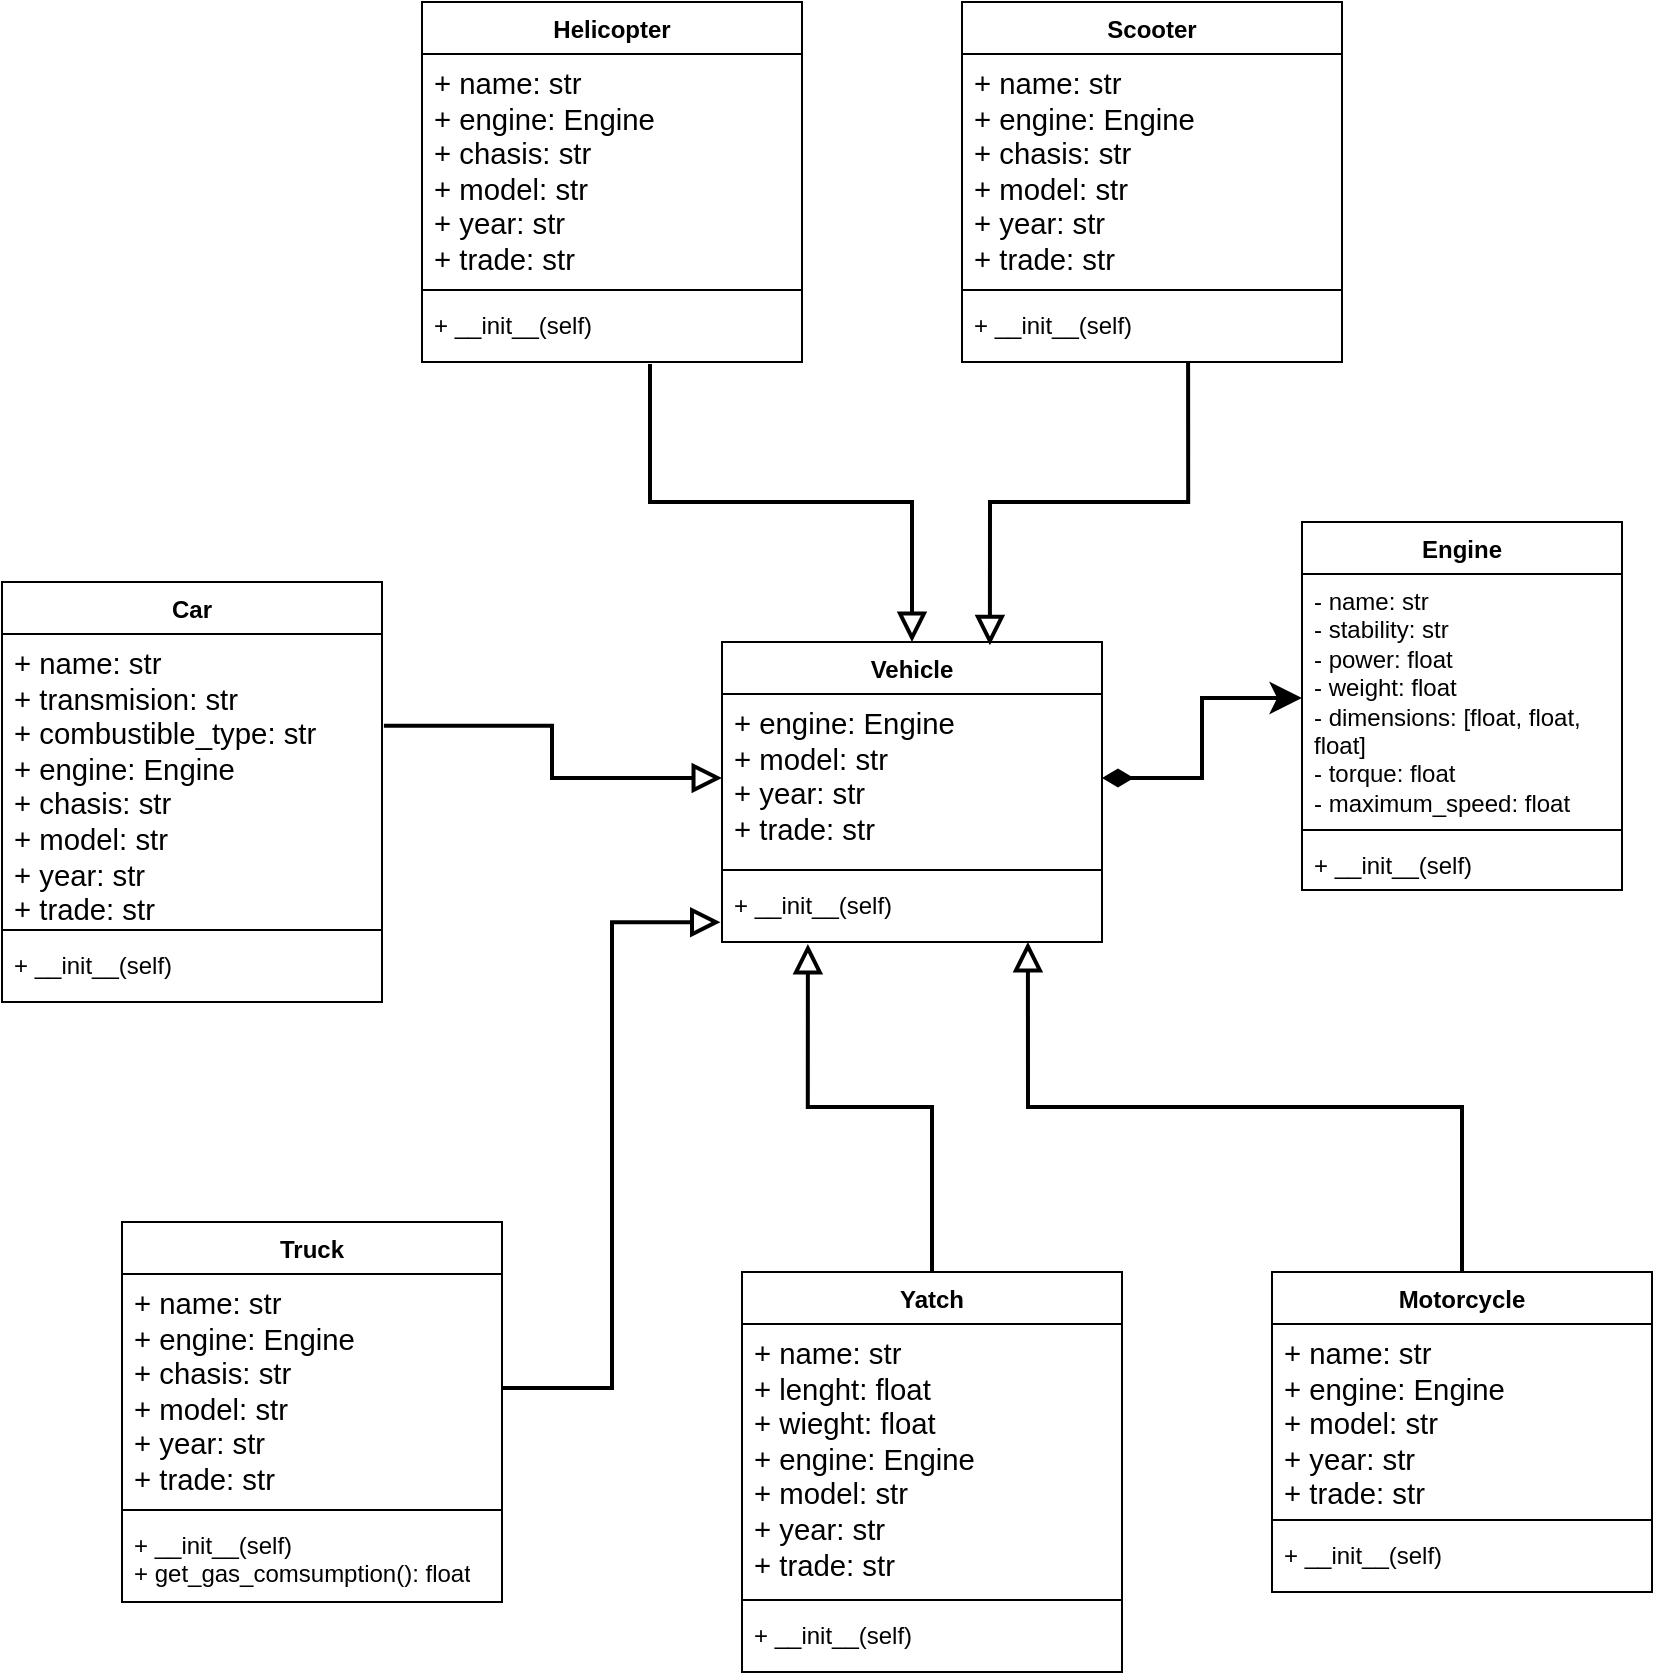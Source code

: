 <mxfile version="24.2.3" type="github">
  <diagram name="Página-1" id="eedE-8vt8fwJeMrb7Yjk">
    <mxGraphModel dx="1707" dy="1637" grid="1" gridSize="10" guides="1" tooltips="1" connect="1" arrows="1" fold="1" page="1" pageScale="1" pageWidth="827" pageHeight="1169" math="0" shadow="0">
      <root>
        <mxCell id="0" />
        <mxCell id="1" parent="0" />
        <mxCell id="3gyT0xV3nA0QMdRELgvz-1" value="Engine" style="swimlane;fontStyle=1;align=center;verticalAlign=top;childLayout=stackLayout;horizontal=1;startSize=26;horizontalStack=0;resizeParent=1;resizeParentMax=0;resizeLast=0;collapsible=1;marginBottom=0;whiteSpace=wrap;html=1;" parent="1" vertex="1">
          <mxGeometry x="630" y="40" width="160" height="184" as="geometry" />
        </mxCell>
        <mxCell id="3gyT0xV3nA0QMdRELgvz-2" value="- name: str&lt;div&gt;-&amp;nbsp;&lt;span style=&quot;background-color: initial;&quot;&gt;stability: str&lt;/span&gt;&lt;/div&gt;&lt;div&gt;&lt;span style=&quot;background-color: initial;&quot;&gt;- power: float&lt;/span&gt;&lt;/div&gt;&lt;div&gt;&lt;span style=&quot;background-color: initial;&quot;&gt;- weight: float&lt;/span&gt;&lt;/div&gt;&lt;div&gt;&lt;span style=&quot;background-color: initial;&quot;&gt;- dimensions: [float, float, float]&lt;/span&gt;&lt;/div&gt;&lt;div&gt;&lt;span style=&quot;background-color: initial;&quot;&gt;- torque: float&lt;/span&gt;&lt;/div&gt;&lt;div&gt;&lt;span style=&quot;background-color: initial;&quot;&gt;- maximum_speed: float&lt;/span&gt;&lt;/div&gt;&lt;p class=&quot;MsoNormal&quot;&gt;&lt;span lang=&quot;ES-CO&quot;&gt;&lt;/span&gt;&lt;/p&gt;&lt;div&gt;&lt;br&gt;&lt;div&gt;&lt;br&gt;&lt;/div&gt;&lt;/div&gt;" style="text;strokeColor=none;fillColor=none;align=left;verticalAlign=top;spacingLeft=4;spacingRight=4;overflow=hidden;rotatable=0;points=[[0,0.5],[1,0.5]];portConstraint=eastwest;whiteSpace=wrap;html=1;" parent="3gyT0xV3nA0QMdRELgvz-1" vertex="1">
          <mxGeometry y="26" width="160" height="124" as="geometry" />
        </mxCell>
        <mxCell id="3gyT0xV3nA0QMdRELgvz-3" value="" style="line;strokeWidth=1;fillColor=none;align=left;verticalAlign=middle;spacingTop=-1;spacingLeft=3;spacingRight=3;rotatable=0;labelPosition=right;points=[];portConstraint=eastwest;strokeColor=inherit;" parent="3gyT0xV3nA0QMdRELgvz-1" vertex="1">
          <mxGeometry y="150" width="160" height="8" as="geometry" />
        </mxCell>
        <mxCell id="3gyT0xV3nA0QMdRELgvz-4" value="+ __init__(self)" style="text;strokeColor=none;fillColor=none;align=left;verticalAlign=top;spacingLeft=4;spacingRight=4;overflow=hidden;rotatable=0;points=[[0,0.5],[1,0.5]];portConstraint=eastwest;whiteSpace=wrap;html=1;" parent="3gyT0xV3nA0QMdRELgvz-1" vertex="1">
          <mxGeometry y="158" width="160" height="26" as="geometry" />
        </mxCell>
        <mxCell id="3gyT0xV3nA0QMdRELgvz-5" value="Vehicle" style="swimlane;fontStyle=1;align=center;verticalAlign=top;childLayout=stackLayout;horizontal=1;startSize=26;horizontalStack=0;resizeParent=1;resizeParentMax=0;resizeLast=0;collapsible=1;marginBottom=0;whiteSpace=wrap;html=1;direction=east;" parent="1" vertex="1">
          <mxGeometry x="340" y="100" width="190" height="150" as="geometry">
            <mxRectangle x="200" y="150" width="80" height="30" as="alternateBounds" />
          </mxGeometry>
        </mxCell>
        <mxCell id="3gyT0xV3nA0QMdRELgvz-6" value="&lt;div&gt;&lt;div&gt;&lt;span style=&quot;background-color: initial; font-family: Calibri, sans-serif; font-size: 11pt;&quot;&gt;+ engine: Engine&lt;/span&gt;&lt;/div&gt;&lt;div&gt;&lt;span style=&quot;font-family: Calibri, sans-serif; font-size: 11pt; background-color: initial;&quot;&gt;+ model: str&lt;/span&gt;&lt;/div&gt;&lt;div&gt;&lt;span style=&quot;font-family: Calibri, sans-serif; font-size: 11pt; background-color: initial;&quot;&gt;+ year: str&lt;/span&gt;&lt;/div&gt;&lt;div&gt;&lt;font face=&quot;Calibri, sans-serif&quot;&gt;&lt;span style=&quot;font-size: 14.667px;&quot;&gt;+ trade: str&lt;/span&gt;&lt;/font&gt;&lt;/div&gt;&lt;/div&gt;" style="text;strokeColor=none;fillColor=none;align=left;verticalAlign=top;spacingLeft=4;spacingRight=4;overflow=hidden;rotatable=0;points=[[0,0.5],[1,0.5]];portConstraint=eastwest;whiteSpace=wrap;html=1;" parent="3gyT0xV3nA0QMdRELgvz-5" vertex="1">
          <mxGeometry y="26" width="190" height="84" as="geometry" />
        </mxCell>
        <mxCell id="3gyT0xV3nA0QMdRELgvz-7" value="" style="line;strokeWidth=1;fillColor=none;align=left;verticalAlign=middle;spacingTop=-1;spacingLeft=3;spacingRight=3;rotatable=0;labelPosition=right;points=[];portConstraint=eastwest;strokeColor=inherit;" parent="3gyT0xV3nA0QMdRELgvz-5" vertex="1">
          <mxGeometry y="110" width="190" height="8" as="geometry" />
        </mxCell>
        <mxCell id="3gyT0xV3nA0QMdRELgvz-8" value="+ __init__(self)&lt;div&gt;&lt;br&gt;&lt;/div&gt;&lt;p class=&quot;MsoNormal&quot;&gt;&lt;span lang=&quot;ES-CO&quot;&gt;&lt;/span&gt;&lt;/p&gt;" style="text;strokeColor=none;fillColor=none;align=left;verticalAlign=top;spacingLeft=4;spacingRight=4;overflow=hidden;rotatable=0;points=[[0,0.5],[1,0.5]];portConstraint=eastwest;whiteSpace=wrap;html=1;" parent="3gyT0xV3nA0QMdRELgvz-5" vertex="1">
          <mxGeometry y="118" width="190" height="32" as="geometry" />
        </mxCell>
        <mxCell id="3gyT0xV3nA0QMdRELgvz-9" style="edgeStyle=orthogonalEdgeStyle;rounded=0;orthogonalLoop=1;jettySize=auto;html=1;exitX=0;exitY=0.5;exitDx=0;exitDy=0;strokeColor=none;endArrow=diamondThin;endFill=1;" parent="1" source="3gyT0xV3nA0QMdRELgvz-2" target="3gyT0xV3nA0QMdRELgvz-6" edge="1">
          <mxGeometry relative="1" as="geometry" />
        </mxCell>
        <mxCell id="3gyT0xV3nA0QMdRELgvz-10" style="edgeStyle=orthogonalEdgeStyle;rounded=0;orthogonalLoop=1;jettySize=auto;html=1;exitX=1;exitY=0.5;exitDx=0;exitDy=0;entryX=0;entryY=0.5;entryDx=0;entryDy=0;endArrow=classic;endFill=1;strokeWidth=2;startArrow=diamondThin;startFill=1;endSize=10;startSize=10;" parent="1" source="3gyT0xV3nA0QMdRELgvz-6" target="3gyT0xV3nA0QMdRELgvz-2" edge="1">
          <mxGeometry relative="1" as="geometry" />
        </mxCell>
        <mxCell id="3gyT0xV3nA0QMdRELgvz-11" style="edgeStyle=orthogonalEdgeStyle;rounded=0;orthogonalLoop=1;jettySize=auto;html=1;exitX=0.5;exitY=0;exitDx=0;exitDy=0;entryX=0.805;entryY=1;entryDx=0;entryDy=0;strokeWidth=2;endArrow=block;endFill=0;endSize=10;startSize=10;entryPerimeter=0;" parent="1" source="3gyT0xV3nA0QMdRELgvz-12" target="3gyT0xV3nA0QMdRELgvz-8" edge="1">
          <mxGeometry relative="1" as="geometry" />
        </mxCell>
        <mxCell id="3gyT0xV3nA0QMdRELgvz-12" value="Motorcycle" style="swimlane;fontStyle=1;align=center;verticalAlign=top;childLayout=stackLayout;horizontal=1;startSize=26;horizontalStack=0;resizeParent=1;resizeParentMax=0;resizeLast=0;collapsible=1;marginBottom=0;whiteSpace=wrap;html=1;direction=east;" parent="1" vertex="1">
          <mxGeometry x="615" y="415" width="190" height="160" as="geometry">
            <mxRectangle x="200" y="150" width="80" height="30" as="alternateBounds" />
          </mxGeometry>
        </mxCell>
        <mxCell id="3gyT0xV3nA0QMdRELgvz-13" value="&lt;div&gt;&lt;div&gt;&lt;span style=&quot;font-size:11.0pt;line-height:&lt;br/&gt;107%;font-family:&amp;quot;Calibri&amp;quot;,sans-serif;mso-ascii-theme-font:minor-latin;&lt;br/&gt;mso-fareast-font-family:Calibri;mso-fareast-theme-font:minor-latin;mso-hansi-theme-font:&lt;br/&gt;minor-latin;mso-bidi-font-family:&amp;quot;Times New Roman&amp;quot;;mso-bidi-theme-font:minor-bidi;&lt;br/&gt;mso-ansi-language:ES-CO;mso-fareast-language:EN-US;mso-bidi-language:AR-SA&quot; lang=&quot;ES-CO&quot;&gt;+ name: str&amp;nbsp;&lt;/span&gt;&lt;/div&gt;&lt;div&gt;&lt;div&gt;&lt;span style=&quot;background-color: initial; font-family: Calibri, sans-serif; font-size: 11pt;&quot;&gt;+ engine: Engine&lt;/span&gt;&lt;/div&gt;&lt;div&gt;&lt;span style=&quot;font-family: Calibri, sans-serif; font-size: 11pt; background-color: initial;&quot;&gt;+ model: str&lt;/span&gt;&lt;/div&gt;&lt;div&gt;&lt;span style=&quot;font-family: Calibri, sans-serif; font-size: 11pt; background-color: initial;&quot;&gt;+ year: str&lt;/span&gt;&lt;/div&gt;&lt;div&gt;&lt;font face=&quot;Calibri, sans-serif&quot;&gt;&lt;span style=&quot;font-size: 14.667px;&quot;&gt;+ trade: str&lt;/span&gt;&lt;/font&gt;&lt;/div&gt;&lt;/div&gt;&lt;/div&gt;" style="text;strokeColor=none;fillColor=none;align=left;verticalAlign=top;spacingLeft=4;spacingRight=4;overflow=hidden;rotatable=0;points=[[0,0.5],[1,0.5]];portConstraint=eastwest;whiteSpace=wrap;html=1;" parent="3gyT0xV3nA0QMdRELgvz-12" vertex="1">
          <mxGeometry y="26" width="190" height="94" as="geometry" />
        </mxCell>
        <mxCell id="3gyT0xV3nA0QMdRELgvz-14" value="" style="line;strokeWidth=1;fillColor=none;align=left;verticalAlign=middle;spacingTop=-1;spacingLeft=3;spacingRight=3;rotatable=0;labelPosition=right;points=[];portConstraint=eastwest;strokeColor=inherit;" parent="3gyT0xV3nA0QMdRELgvz-12" vertex="1">
          <mxGeometry y="120" width="190" height="8" as="geometry" />
        </mxCell>
        <mxCell id="3gyT0xV3nA0QMdRELgvz-15" value="+ __init__(self)&lt;p class=&quot;MsoNormal&quot;&gt;&lt;span lang=&quot;ES-CO&quot;&gt;&lt;/span&gt;&lt;/p&gt;" style="text;strokeColor=none;fillColor=none;align=left;verticalAlign=top;spacingLeft=4;spacingRight=4;overflow=hidden;rotatable=0;points=[[0,0.5],[1,0.5]];portConstraint=eastwest;whiteSpace=wrap;html=1;" parent="3gyT0xV3nA0QMdRELgvz-12" vertex="1">
          <mxGeometry y="128" width="190" height="32" as="geometry" />
        </mxCell>
        <mxCell id="3gyT0xV3nA0QMdRELgvz-16" value="Yatch" style="swimlane;fontStyle=1;align=center;verticalAlign=top;childLayout=stackLayout;horizontal=1;startSize=26;horizontalStack=0;resizeParent=1;resizeParentMax=0;resizeLast=0;collapsible=1;marginBottom=0;whiteSpace=wrap;html=1;direction=east;" parent="1" vertex="1">
          <mxGeometry x="350" y="415" width="190" height="200" as="geometry">
            <mxRectangle x="200" y="150" width="80" height="30" as="alternateBounds" />
          </mxGeometry>
        </mxCell>
        <mxCell id="3gyT0xV3nA0QMdRELgvz-17" value="&lt;div&gt;&lt;div&gt;&lt;div&gt;&lt;span style=&quot;font-size: 11pt; font-family: Calibri, sans-serif;&quot; lang=&quot;ES-CO&quot;&gt;+ name: str&amp;nbsp;&lt;/span&gt;&lt;/div&gt;&lt;div&gt;&lt;span style=&quot;font-size: 11pt; font-family: Calibri, sans-serif;&quot; lang=&quot;ES-CO&quot;&gt;+ lenght: float&amp;nbsp;&lt;/span&gt;&lt;/div&gt;&lt;div&gt;&lt;span style=&quot;font-family: Calibri, sans-serif; font-size: 11pt; background-color: initial;&quot;&gt;+ wieght: float&lt;/span&gt;&lt;/div&gt;&lt;div&gt;&lt;div&gt;&lt;span style=&quot;background-color: initial; font-family: Calibri, sans-serif; font-size: 11pt;&quot;&gt;+ engine: Engine&lt;/span&gt;&lt;/div&gt;&lt;div&gt;&lt;span style=&quot;font-family: Calibri, sans-serif; font-size: 11pt; background-color: initial;&quot;&gt;+ model: str&lt;/span&gt;&lt;/div&gt;&lt;div&gt;&lt;span style=&quot;font-family: Calibri, sans-serif; font-size: 11pt; background-color: initial;&quot;&gt;+ year: str&lt;/span&gt;&lt;/div&gt;&lt;div&gt;&lt;font face=&quot;Calibri, sans-serif&quot;&gt;&lt;span style=&quot;font-size: 14.667px;&quot;&gt;+ trade: str&lt;/span&gt;&lt;/font&gt;&lt;/div&gt;&lt;/div&gt;&lt;/div&gt;&lt;/div&gt;" style="text;strokeColor=none;fillColor=none;align=left;verticalAlign=top;spacingLeft=4;spacingRight=4;overflow=hidden;rotatable=0;points=[[0,0.5],[1,0.5]];portConstraint=eastwest;whiteSpace=wrap;html=1;" parent="3gyT0xV3nA0QMdRELgvz-16" vertex="1">
          <mxGeometry y="26" width="190" height="134" as="geometry" />
        </mxCell>
        <mxCell id="3gyT0xV3nA0QMdRELgvz-18" value="" style="line;strokeWidth=1;fillColor=none;align=left;verticalAlign=middle;spacingTop=-1;spacingLeft=3;spacingRight=3;rotatable=0;labelPosition=right;points=[];portConstraint=eastwest;strokeColor=inherit;" parent="3gyT0xV3nA0QMdRELgvz-16" vertex="1">
          <mxGeometry y="160" width="190" height="8" as="geometry" />
        </mxCell>
        <mxCell id="3gyT0xV3nA0QMdRELgvz-19" value="+ __init__(self)&lt;p class=&quot;MsoNormal&quot;&gt;&lt;span lang=&quot;ES-CO&quot;&gt;&lt;/span&gt;&lt;/p&gt;" style="text;strokeColor=none;fillColor=none;align=left;verticalAlign=top;spacingLeft=4;spacingRight=4;overflow=hidden;rotatable=0;points=[[0,0.5],[1,0.5]];portConstraint=eastwest;whiteSpace=wrap;html=1;" parent="3gyT0xV3nA0QMdRELgvz-16" vertex="1">
          <mxGeometry y="168" width="190" height="32" as="geometry" />
        </mxCell>
        <mxCell id="3gyT0xV3nA0QMdRELgvz-20" value="Truck" style="swimlane;fontStyle=1;align=center;verticalAlign=top;childLayout=stackLayout;horizontal=1;startSize=26;horizontalStack=0;resizeParent=1;resizeParentMax=0;resizeLast=0;collapsible=1;marginBottom=0;whiteSpace=wrap;html=1;direction=east;" parent="1" vertex="1">
          <mxGeometry x="40" y="390" width="190" height="190" as="geometry">
            <mxRectangle x="200" y="150" width="80" height="30" as="alternateBounds" />
          </mxGeometry>
        </mxCell>
        <mxCell id="3gyT0xV3nA0QMdRELgvz-21" value="&lt;div&gt;&lt;div&gt;&lt;span style=&quot;font-size:11.0pt;line-height:&lt;br/&gt;107%;font-family:&amp;quot;Calibri&amp;quot;,sans-serif;mso-ascii-theme-font:minor-latin;&lt;br/&gt;mso-fareast-font-family:Calibri;mso-fareast-theme-font:minor-latin;mso-hansi-theme-font:&lt;br/&gt;minor-latin;mso-bidi-font-family:&amp;quot;Times New Roman&amp;quot;;mso-bidi-theme-font:minor-bidi;&lt;br/&gt;mso-ansi-language:ES-CO;mso-fareast-language:EN-US;mso-bidi-language:AR-SA&quot; lang=&quot;ES-CO&quot;&gt;+ name: str&amp;nbsp;&lt;/span&gt;&lt;/div&gt;&lt;div&gt;&lt;span style=&quot;background-color: initial; font-family: Calibri, sans-serif; font-size: 11pt;&quot;&gt;+ engine: Engine&lt;/span&gt;&lt;br&gt;&lt;/div&gt;&lt;div&gt;&lt;div&gt;&lt;span style=&quot;font-family: Calibri, sans-serif; font-size: 11pt; background-color: initial;&quot;&gt;+ chasis: str&lt;/span&gt;&lt;/div&gt;&lt;div&gt;&lt;span style=&quot;font-family: Calibri, sans-serif; font-size: 11pt; background-color: initial;&quot;&gt;+ model: str&lt;/span&gt;&lt;/div&gt;&lt;div&gt;&lt;span style=&quot;font-family: Calibri, sans-serif; font-size: 11pt; background-color: initial;&quot;&gt;+ year: str&lt;/span&gt;&lt;/div&gt;&lt;div&gt;&lt;font face=&quot;Calibri, sans-serif&quot;&gt;&lt;span style=&quot;font-size: 14.667px;&quot;&gt;+ trade: str&lt;/span&gt;&lt;/font&gt;&lt;/div&gt;&lt;/div&gt;&lt;/div&gt;" style="text;strokeColor=none;fillColor=none;align=left;verticalAlign=top;spacingLeft=4;spacingRight=4;overflow=hidden;rotatable=0;points=[[0,0.5],[1,0.5]];portConstraint=eastwest;whiteSpace=wrap;html=1;" parent="3gyT0xV3nA0QMdRELgvz-20" vertex="1">
          <mxGeometry y="26" width="190" height="114" as="geometry" />
        </mxCell>
        <mxCell id="3gyT0xV3nA0QMdRELgvz-22" value="" style="line;strokeWidth=1;fillColor=none;align=left;verticalAlign=middle;spacingTop=-1;spacingLeft=3;spacingRight=3;rotatable=0;labelPosition=right;points=[];portConstraint=eastwest;strokeColor=inherit;" parent="3gyT0xV3nA0QMdRELgvz-20" vertex="1">
          <mxGeometry y="140" width="190" height="8" as="geometry" />
        </mxCell>
        <mxCell id="3gyT0xV3nA0QMdRELgvz-23" value="+ __init__(self)&lt;div&gt;+&amp;nbsp;&lt;span style=&quot;background-color: initial;&quot;&gt;get_gas_comsumption(): float&lt;/span&gt;&lt;/div&gt;&lt;p class=&quot;MsoNormal&quot;&gt;&lt;span lang=&quot;ES-CO&quot;&gt;&lt;/span&gt;&lt;/p&gt;" style="text;strokeColor=none;fillColor=none;align=left;verticalAlign=top;spacingLeft=4;spacingRight=4;overflow=hidden;rotatable=0;points=[[0,0.5],[1,0.5]];portConstraint=eastwest;whiteSpace=wrap;html=1;" parent="3gyT0xV3nA0QMdRELgvz-20" vertex="1">
          <mxGeometry y="148" width="190" height="42" as="geometry" />
        </mxCell>
        <mxCell id="3gyT0xV3nA0QMdRELgvz-24" value="Car" style="swimlane;fontStyle=1;align=center;verticalAlign=top;childLayout=stackLayout;horizontal=1;startSize=26;horizontalStack=0;resizeParent=1;resizeParentMax=0;resizeLast=0;collapsible=1;marginBottom=0;whiteSpace=wrap;html=1;direction=east;" parent="1" vertex="1">
          <mxGeometry x="-20" y="70" width="190" height="210" as="geometry">
            <mxRectangle x="200" y="150" width="80" height="30" as="alternateBounds" />
          </mxGeometry>
        </mxCell>
        <mxCell id="3gyT0xV3nA0QMdRELgvz-25" value="&lt;div&gt;&lt;div&gt;&lt;span style=&quot;font-size:11.0pt;line-height:&lt;br/&gt;107%;font-family:&amp;quot;Calibri&amp;quot;,sans-serif;mso-ascii-theme-font:minor-latin;&lt;br/&gt;mso-fareast-font-family:Calibri;mso-fareast-theme-font:minor-latin;mso-hansi-theme-font:&lt;br/&gt;minor-latin;mso-bidi-font-family:&amp;quot;Times New Roman&amp;quot;;mso-bidi-theme-font:minor-bidi;&lt;br/&gt;mso-ansi-language:ES-CO;mso-fareast-language:EN-US;mso-bidi-language:AR-SA&quot; lang=&quot;ES-CO&quot;&gt;+ name: str&lt;/span&gt;&lt;/div&gt;&lt;div&gt;&lt;font face=&quot;Calibri, sans-serif&quot;&gt;&lt;span style=&quot;font-size: 14.667px;&quot;&gt;+ transmision: str&lt;/span&gt;&lt;/font&gt;&lt;/div&gt;&lt;div&gt;&lt;font face=&quot;Calibri, sans-serif&quot;&gt;&lt;span style=&quot;font-size: 14.667px;&quot;&gt;+ combustible_type: str&lt;/span&gt;&lt;/font&gt;&lt;/div&gt;&lt;div&gt;&lt;div&gt;&lt;span style=&quot;background-color: initial; font-family: Calibri, sans-serif; font-size: 11pt;&quot;&gt;+ engine: Engine&lt;/span&gt;&lt;/div&gt;&lt;div&gt;&lt;span style=&quot;font-family: Calibri, sans-serif; font-size: 11pt; background-color: initial;&quot;&gt;+ chasis: str&lt;/span&gt;&lt;/div&gt;&lt;div&gt;&lt;span style=&quot;font-family: Calibri, sans-serif; font-size: 11pt; background-color: initial;&quot;&gt;+ model: str&lt;/span&gt;&lt;/div&gt;&lt;div&gt;&lt;span style=&quot;font-family: Calibri, sans-serif; font-size: 11pt; background-color: initial;&quot;&gt;+ year: str&lt;/span&gt;&lt;/div&gt;&lt;div&gt;&lt;font face=&quot;Calibri, sans-serif&quot;&gt;&lt;span style=&quot;font-size: 14.667px;&quot;&gt;+ trade: str&lt;/span&gt;&lt;/font&gt;&lt;/div&gt;&lt;/div&gt;&lt;/div&gt;" style="text;strokeColor=none;fillColor=none;align=left;verticalAlign=top;spacingLeft=4;spacingRight=4;overflow=hidden;rotatable=0;points=[[0,0.5],[1,0.5]];portConstraint=eastwest;whiteSpace=wrap;html=1;" parent="3gyT0xV3nA0QMdRELgvz-24" vertex="1">
          <mxGeometry y="26" width="190" height="144" as="geometry" />
        </mxCell>
        <mxCell id="3gyT0xV3nA0QMdRELgvz-26" value="" style="line;strokeWidth=1;fillColor=none;align=left;verticalAlign=middle;spacingTop=-1;spacingLeft=3;spacingRight=3;rotatable=0;labelPosition=right;points=[];portConstraint=eastwest;strokeColor=inherit;" parent="3gyT0xV3nA0QMdRELgvz-24" vertex="1">
          <mxGeometry y="170" width="190" height="8" as="geometry" />
        </mxCell>
        <mxCell id="3gyT0xV3nA0QMdRELgvz-27" value="+ __init__(self)&lt;div&gt;&lt;br&gt;&lt;/div&gt;&lt;p class=&quot;MsoNormal&quot;&gt;&lt;span lang=&quot;ES-CO&quot;&gt;&lt;/span&gt;&lt;/p&gt;" style="text;strokeColor=none;fillColor=none;align=left;verticalAlign=top;spacingLeft=4;spacingRight=4;overflow=hidden;rotatable=0;points=[[0,0.5],[1,0.5]];portConstraint=eastwest;whiteSpace=wrap;html=1;" parent="3gyT0xV3nA0QMdRELgvz-24" vertex="1">
          <mxGeometry y="178" width="190" height="32" as="geometry" />
        </mxCell>
        <mxCell id="3gyT0xV3nA0QMdRELgvz-28" style="edgeStyle=orthogonalEdgeStyle;rounded=0;orthogonalLoop=1;jettySize=auto;html=1;exitX=0.5;exitY=0;exitDx=0;exitDy=0;entryX=0.226;entryY=1.031;entryDx=0;entryDy=0;entryPerimeter=0;strokeWidth=2;endArrow=block;endFill=0;endSize=10;startSize=10;" parent="1" source="3gyT0xV3nA0QMdRELgvz-16" target="3gyT0xV3nA0QMdRELgvz-8" edge="1">
          <mxGeometry relative="1" as="geometry" />
        </mxCell>
        <mxCell id="3gyT0xV3nA0QMdRELgvz-29" style="edgeStyle=orthogonalEdgeStyle;rounded=0;orthogonalLoop=1;jettySize=auto;html=1;exitX=1;exitY=0.5;exitDx=0;exitDy=0;entryX=-0.004;entryY=0.69;entryDx=0;entryDy=0;entryPerimeter=0;strokeWidth=2;endArrow=block;endFill=0;endSize=10;startSize=10;" parent="1" source="3gyT0xV3nA0QMdRELgvz-21" target="3gyT0xV3nA0QMdRELgvz-8" edge="1">
          <mxGeometry relative="1" as="geometry" />
        </mxCell>
        <mxCell id="3gyT0xV3nA0QMdRELgvz-30" style="edgeStyle=orthogonalEdgeStyle;rounded=0;orthogonalLoop=1;jettySize=auto;html=1;entryX=0;entryY=0.5;entryDx=0;entryDy=0;strokeWidth=2;endArrow=block;endFill=0;endSize=10;startSize=10;exitX=1.005;exitY=0.319;exitDx=0;exitDy=0;exitPerimeter=0;" parent="1" source="3gyT0xV3nA0QMdRELgvz-25" target="3gyT0xV3nA0QMdRELgvz-6" edge="1">
          <mxGeometry relative="1" as="geometry">
            <mxPoint x="160" y="170" as="sourcePoint" />
          </mxGeometry>
        </mxCell>
        <mxCell id="3gyT0xV3nA0QMdRELgvz-31" value="Helicopter" style="swimlane;fontStyle=1;align=center;verticalAlign=top;childLayout=stackLayout;horizontal=1;startSize=26;horizontalStack=0;resizeParent=1;resizeParentMax=0;resizeLast=0;collapsible=1;marginBottom=0;whiteSpace=wrap;html=1;direction=east;" parent="1" vertex="1">
          <mxGeometry x="190" y="-220" width="190" height="180" as="geometry">
            <mxRectangle x="200" y="150" width="80" height="30" as="alternateBounds" />
          </mxGeometry>
        </mxCell>
        <mxCell id="3gyT0xV3nA0QMdRELgvz-32" value="&lt;div&gt;&lt;div&gt;&lt;span style=&quot;font-size:11.0pt;line-height:&lt;br/&gt;107%;font-family:&amp;quot;Calibri&amp;quot;,sans-serif;mso-ascii-theme-font:minor-latin;&lt;br/&gt;mso-fareast-font-family:Calibri;mso-fareast-theme-font:minor-latin;mso-hansi-theme-font:&lt;br/&gt;minor-latin;mso-bidi-font-family:&amp;quot;Times New Roman&amp;quot;;mso-bidi-theme-font:minor-bidi;&lt;br/&gt;mso-ansi-language:ES-CO;mso-fareast-language:EN-US;mso-bidi-language:AR-SA&quot; lang=&quot;ES-CO&quot;&gt;+ name: str&lt;/span&gt;&lt;/div&gt;&lt;div&gt;&lt;div&gt;&lt;span style=&quot;background-color: initial; font-family: Calibri, sans-serif; font-size: 11pt;&quot;&gt;+ engine: Engine&lt;/span&gt;&lt;/div&gt;&lt;div&gt;&lt;span style=&quot;font-family: Calibri, sans-serif; font-size: 11pt; background-color: initial;&quot;&gt;+ chasis: str&lt;/span&gt;&lt;/div&gt;&lt;div&gt;&lt;span style=&quot;font-family: Calibri, sans-serif; font-size: 11pt; background-color: initial;&quot;&gt;+ model: str&lt;/span&gt;&lt;/div&gt;&lt;div&gt;&lt;span style=&quot;font-family: Calibri, sans-serif; font-size: 11pt; background-color: initial;&quot;&gt;+ year: str&lt;/span&gt;&lt;/div&gt;&lt;div&gt;&lt;font face=&quot;Calibri, sans-serif&quot;&gt;&lt;span style=&quot;font-size: 14.667px;&quot;&gt;+ trade: str&lt;/span&gt;&lt;/font&gt;&lt;/div&gt;&lt;/div&gt;&lt;/div&gt;" style="text;strokeColor=none;fillColor=none;align=left;verticalAlign=top;spacingLeft=4;spacingRight=4;overflow=hidden;rotatable=0;points=[[0,0.5],[1,0.5]];portConstraint=eastwest;whiteSpace=wrap;html=1;" parent="3gyT0xV3nA0QMdRELgvz-31" vertex="1">
          <mxGeometry y="26" width="190" height="114" as="geometry" />
        </mxCell>
        <mxCell id="3gyT0xV3nA0QMdRELgvz-33" value="" style="line;strokeWidth=1;fillColor=none;align=left;verticalAlign=middle;spacingTop=-1;spacingLeft=3;spacingRight=3;rotatable=0;labelPosition=right;points=[];portConstraint=eastwest;strokeColor=inherit;" parent="3gyT0xV3nA0QMdRELgvz-31" vertex="1">
          <mxGeometry y="140" width="190" height="8" as="geometry" />
        </mxCell>
        <mxCell id="3gyT0xV3nA0QMdRELgvz-34" value="+ __init__(self)&lt;div&gt;&lt;br&gt;&lt;/div&gt;&lt;p class=&quot;MsoNormal&quot;&gt;&lt;span lang=&quot;ES-CO&quot;&gt;&lt;/span&gt;&lt;/p&gt;" style="text;strokeColor=none;fillColor=none;align=left;verticalAlign=top;spacingLeft=4;spacingRight=4;overflow=hidden;rotatable=0;points=[[0,0.5],[1,0.5]];portConstraint=eastwest;whiteSpace=wrap;html=1;" parent="3gyT0xV3nA0QMdRELgvz-31" vertex="1">
          <mxGeometry y="148" width="190" height="32" as="geometry" />
        </mxCell>
        <mxCell id="3gyT0xV3nA0QMdRELgvz-35" value="Scooter" style="swimlane;fontStyle=1;align=center;verticalAlign=top;childLayout=stackLayout;horizontal=1;startSize=26;horizontalStack=0;resizeParent=1;resizeParentMax=0;resizeLast=0;collapsible=1;marginBottom=0;whiteSpace=wrap;html=1;direction=east;" parent="1" vertex="1">
          <mxGeometry x="460" y="-220" width="190" height="180" as="geometry">
            <mxRectangle x="200" y="150" width="80" height="30" as="alternateBounds" />
          </mxGeometry>
        </mxCell>
        <mxCell id="3gyT0xV3nA0QMdRELgvz-36" value="&lt;div&gt;&lt;div&gt;&lt;span style=&quot;font-size:11.0pt;line-height:&lt;br/&gt;107%;font-family:&amp;quot;Calibri&amp;quot;,sans-serif;mso-ascii-theme-font:minor-latin;&lt;br/&gt;mso-fareast-font-family:Calibri;mso-fareast-theme-font:minor-latin;mso-hansi-theme-font:&lt;br/&gt;minor-latin;mso-bidi-font-family:&amp;quot;Times New Roman&amp;quot;;mso-bidi-theme-font:minor-bidi;&lt;br/&gt;mso-ansi-language:ES-CO;mso-fareast-language:EN-US;mso-bidi-language:AR-SA&quot; lang=&quot;ES-CO&quot;&gt;+ name: str&lt;/span&gt;&lt;/div&gt;&lt;div&gt;&lt;span style=&quot;background-color: initial; font-family: Calibri, sans-serif; font-size: 11pt;&quot;&gt;+ engine: Engine&lt;/span&gt;&lt;br&gt;&lt;/div&gt;&lt;div&gt;&lt;div&gt;&lt;span style=&quot;font-family: Calibri, sans-serif; font-size: 11pt; background-color: initial;&quot;&gt;+ chasis: str&lt;/span&gt;&lt;/div&gt;&lt;div&gt;&lt;span style=&quot;font-family: Calibri, sans-serif; font-size: 11pt; background-color: initial;&quot;&gt;+ model: str&lt;/span&gt;&lt;/div&gt;&lt;div&gt;&lt;span style=&quot;font-family: Calibri, sans-serif; font-size: 11pt; background-color: initial;&quot;&gt;+ year: str&lt;/span&gt;&lt;/div&gt;&lt;div&gt;&lt;font face=&quot;Calibri, sans-serif&quot;&gt;&lt;span style=&quot;font-size: 14.667px;&quot;&gt;+ trade: str&lt;/span&gt;&lt;/font&gt;&lt;/div&gt;&lt;/div&gt;&lt;/div&gt;" style="text;strokeColor=none;fillColor=none;align=left;verticalAlign=top;spacingLeft=4;spacingRight=4;overflow=hidden;rotatable=0;points=[[0,0.5],[1,0.5]];portConstraint=eastwest;whiteSpace=wrap;html=1;" parent="3gyT0xV3nA0QMdRELgvz-35" vertex="1">
          <mxGeometry y="26" width="190" height="114" as="geometry" />
        </mxCell>
        <mxCell id="3gyT0xV3nA0QMdRELgvz-37" value="" style="line;strokeWidth=1;fillColor=none;align=left;verticalAlign=middle;spacingTop=-1;spacingLeft=3;spacingRight=3;rotatable=0;labelPosition=right;points=[];portConstraint=eastwest;strokeColor=inherit;" parent="3gyT0xV3nA0QMdRELgvz-35" vertex="1">
          <mxGeometry y="140" width="190" height="8" as="geometry" />
        </mxCell>
        <mxCell id="3gyT0xV3nA0QMdRELgvz-38" value="+ __init__(self)&lt;div&gt;&lt;br&gt;&lt;/div&gt;&lt;p class=&quot;MsoNormal&quot;&gt;&lt;span lang=&quot;ES-CO&quot;&gt;&lt;/span&gt;&lt;/p&gt;" style="text;strokeColor=none;fillColor=none;align=left;verticalAlign=top;spacingLeft=4;spacingRight=4;overflow=hidden;rotatable=0;points=[[0,0.5],[1,0.5]];portConstraint=eastwest;whiteSpace=wrap;html=1;" parent="3gyT0xV3nA0QMdRELgvz-35" vertex="1">
          <mxGeometry y="148" width="190" height="32" as="geometry" />
        </mxCell>
        <mxCell id="3gyT0xV3nA0QMdRELgvz-40" style="edgeStyle=orthogonalEdgeStyle;rounded=0;orthogonalLoop=1;jettySize=auto;html=1;exitX=0.6;exitY=1.031;exitDx=0;exitDy=0;exitPerimeter=0;strokeWidth=2;endArrow=block;endFill=0;endSize=10;startSize=10;" parent="1" source="3gyT0xV3nA0QMdRELgvz-34" target="3gyT0xV3nA0QMdRELgvz-5" edge="1">
          <mxGeometry relative="1" as="geometry" />
        </mxCell>
        <mxCell id="3gyT0xV3nA0QMdRELgvz-41" style="edgeStyle=orthogonalEdgeStyle;rounded=0;orthogonalLoop=1;jettySize=auto;html=1;exitX=0.595;exitY=1;exitDx=0;exitDy=0;entryX=0.705;entryY=0.011;entryDx=0;entryDy=0;entryPerimeter=0;exitPerimeter=0;strokeWidth=2;endSize=10;startSize=10;endArrow=block;endFill=0;" parent="1" source="3gyT0xV3nA0QMdRELgvz-38" target="3gyT0xV3nA0QMdRELgvz-5" edge="1">
          <mxGeometry relative="1" as="geometry" />
        </mxCell>
      </root>
    </mxGraphModel>
  </diagram>
</mxfile>

